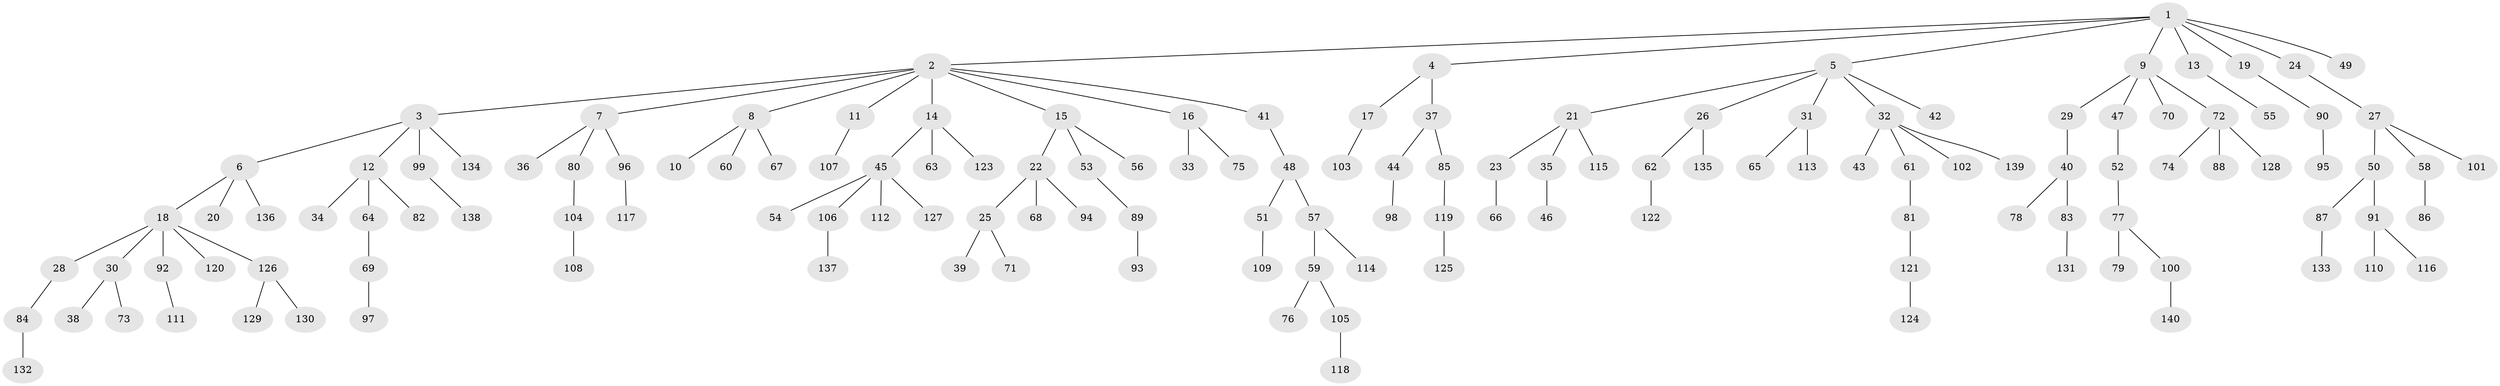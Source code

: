 // coarse degree distribution, {7: 0.021052631578947368, 11: 0.010526315789473684, 5: 0.031578947368421054, 4: 0.05263157894736842, 3: 0.12631578947368421, 1: 0.5473684210526316, 2: 0.21052631578947367}
// Generated by graph-tools (version 1.1) at 2025/42/03/06/25 10:42:04]
// undirected, 140 vertices, 139 edges
graph export_dot {
graph [start="1"]
  node [color=gray90,style=filled];
  1;
  2;
  3;
  4;
  5;
  6;
  7;
  8;
  9;
  10;
  11;
  12;
  13;
  14;
  15;
  16;
  17;
  18;
  19;
  20;
  21;
  22;
  23;
  24;
  25;
  26;
  27;
  28;
  29;
  30;
  31;
  32;
  33;
  34;
  35;
  36;
  37;
  38;
  39;
  40;
  41;
  42;
  43;
  44;
  45;
  46;
  47;
  48;
  49;
  50;
  51;
  52;
  53;
  54;
  55;
  56;
  57;
  58;
  59;
  60;
  61;
  62;
  63;
  64;
  65;
  66;
  67;
  68;
  69;
  70;
  71;
  72;
  73;
  74;
  75;
  76;
  77;
  78;
  79;
  80;
  81;
  82;
  83;
  84;
  85;
  86;
  87;
  88;
  89;
  90;
  91;
  92;
  93;
  94;
  95;
  96;
  97;
  98;
  99;
  100;
  101;
  102;
  103;
  104;
  105;
  106;
  107;
  108;
  109;
  110;
  111;
  112;
  113;
  114;
  115;
  116;
  117;
  118;
  119;
  120;
  121;
  122;
  123;
  124;
  125;
  126;
  127;
  128;
  129;
  130;
  131;
  132;
  133;
  134;
  135;
  136;
  137;
  138;
  139;
  140;
  1 -- 2;
  1 -- 4;
  1 -- 5;
  1 -- 9;
  1 -- 13;
  1 -- 19;
  1 -- 24;
  1 -- 49;
  2 -- 3;
  2 -- 7;
  2 -- 8;
  2 -- 11;
  2 -- 14;
  2 -- 15;
  2 -- 16;
  2 -- 41;
  3 -- 6;
  3 -- 12;
  3 -- 99;
  3 -- 134;
  4 -- 17;
  4 -- 37;
  5 -- 21;
  5 -- 26;
  5 -- 31;
  5 -- 32;
  5 -- 42;
  6 -- 18;
  6 -- 20;
  6 -- 136;
  7 -- 36;
  7 -- 80;
  7 -- 96;
  8 -- 10;
  8 -- 60;
  8 -- 67;
  9 -- 29;
  9 -- 47;
  9 -- 70;
  9 -- 72;
  11 -- 107;
  12 -- 34;
  12 -- 64;
  12 -- 82;
  13 -- 55;
  14 -- 45;
  14 -- 63;
  14 -- 123;
  15 -- 22;
  15 -- 53;
  15 -- 56;
  16 -- 33;
  16 -- 75;
  17 -- 103;
  18 -- 28;
  18 -- 30;
  18 -- 92;
  18 -- 120;
  18 -- 126;
  19 -- 90;
  21 -- 23;
  21 -- 35;
  21 -- 115;
  22 -- 25;
  22 -- 68;
  22 -- 94;
  23 -- 66;
  24 -- 27;
  25 -- 39;
  25 -- 71;
  26 -- 62;
  26 -- 135;
  27 -- 50;
  27 -- 58;
  27 -- 101;
  28 -- 84;
  29 -- 40;
  30 -- 38;
  30 -- 73;
  31 -- 65;
  31 -- 113;
  32 -- 43;
  32 -- 61;
  32 -- 102;
  32 -- 139;
  35 -- 46;
  37 -- 44;
  37 -- 85;
  40 -- 78;
  40 -- 83;
  41 -- 48;
  44 -- 98;
  45 -- 54;
  45 -- 106;
  45 -- 112;
  45 -- 127;
  47 -- 52;
  48 -- 51;
  48 -- 57;
  50 -- 87;
  50 -- 91;
  51 -- 109;
  52 -- 77;
  53 -- 89;
  57 -- 59;
  57 -- 114;
  58 -- 86;
  59 -- 76;
  59 -- 105;
  61 -- 81;
  62 -- 122;
  64 -- 69;
  69 -- 97;
  72 -- 74;
  72 -- 88;
  72 -- 128;
  77 -- 79;
  77 -- 100;
  80 -- 104;
  81 -- 121;
  83 -- 131;
  84 -- 132;
  85 -- 119;
  87 -- 133;
  89 -- 93;
  90 -- 95;
  91 -- 110;
  91 -- 116;
  92 -- 111;
  96 -- 117;
  99 -- 138;
  100 -- 140;
  104 -- 108;
  105 -- 118;
  106 -- 137;
  119 -- 125;
  121 -- 124;
  126 -- 129;
  126 -- 130;
}
